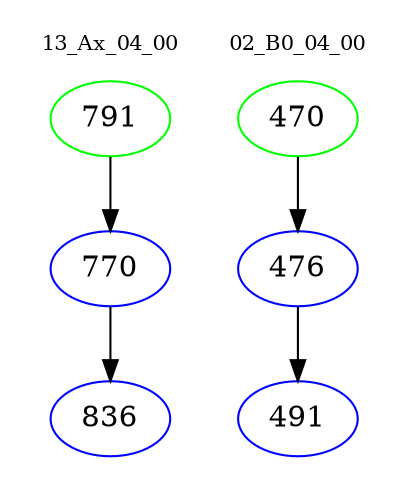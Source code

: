 digraph{
subgraph cluster_0 {
color = white
label = "13_Ax_04_00";
fontsize=10;
T0_791 [label="791", color="green"]
T0_791 -> T0_770 [color="black"]
T0_770 [label="770", color="blue"]
T0_770 -> T0_836 [color="black"]
T0_836 [label="836", color="blue"]
}
subgraph cluster_1 {
color = white
label = "02_B0_04_00";
fontsize=10;
T1_470 [label="470", color="green"]
T1_470 -> T1_476 [color="black"]
T1_476 [label="476", color="blue"]
T1_476 -> T1_491 [color="black"]
T1_491 [label="491", color="blue"]
}
}
